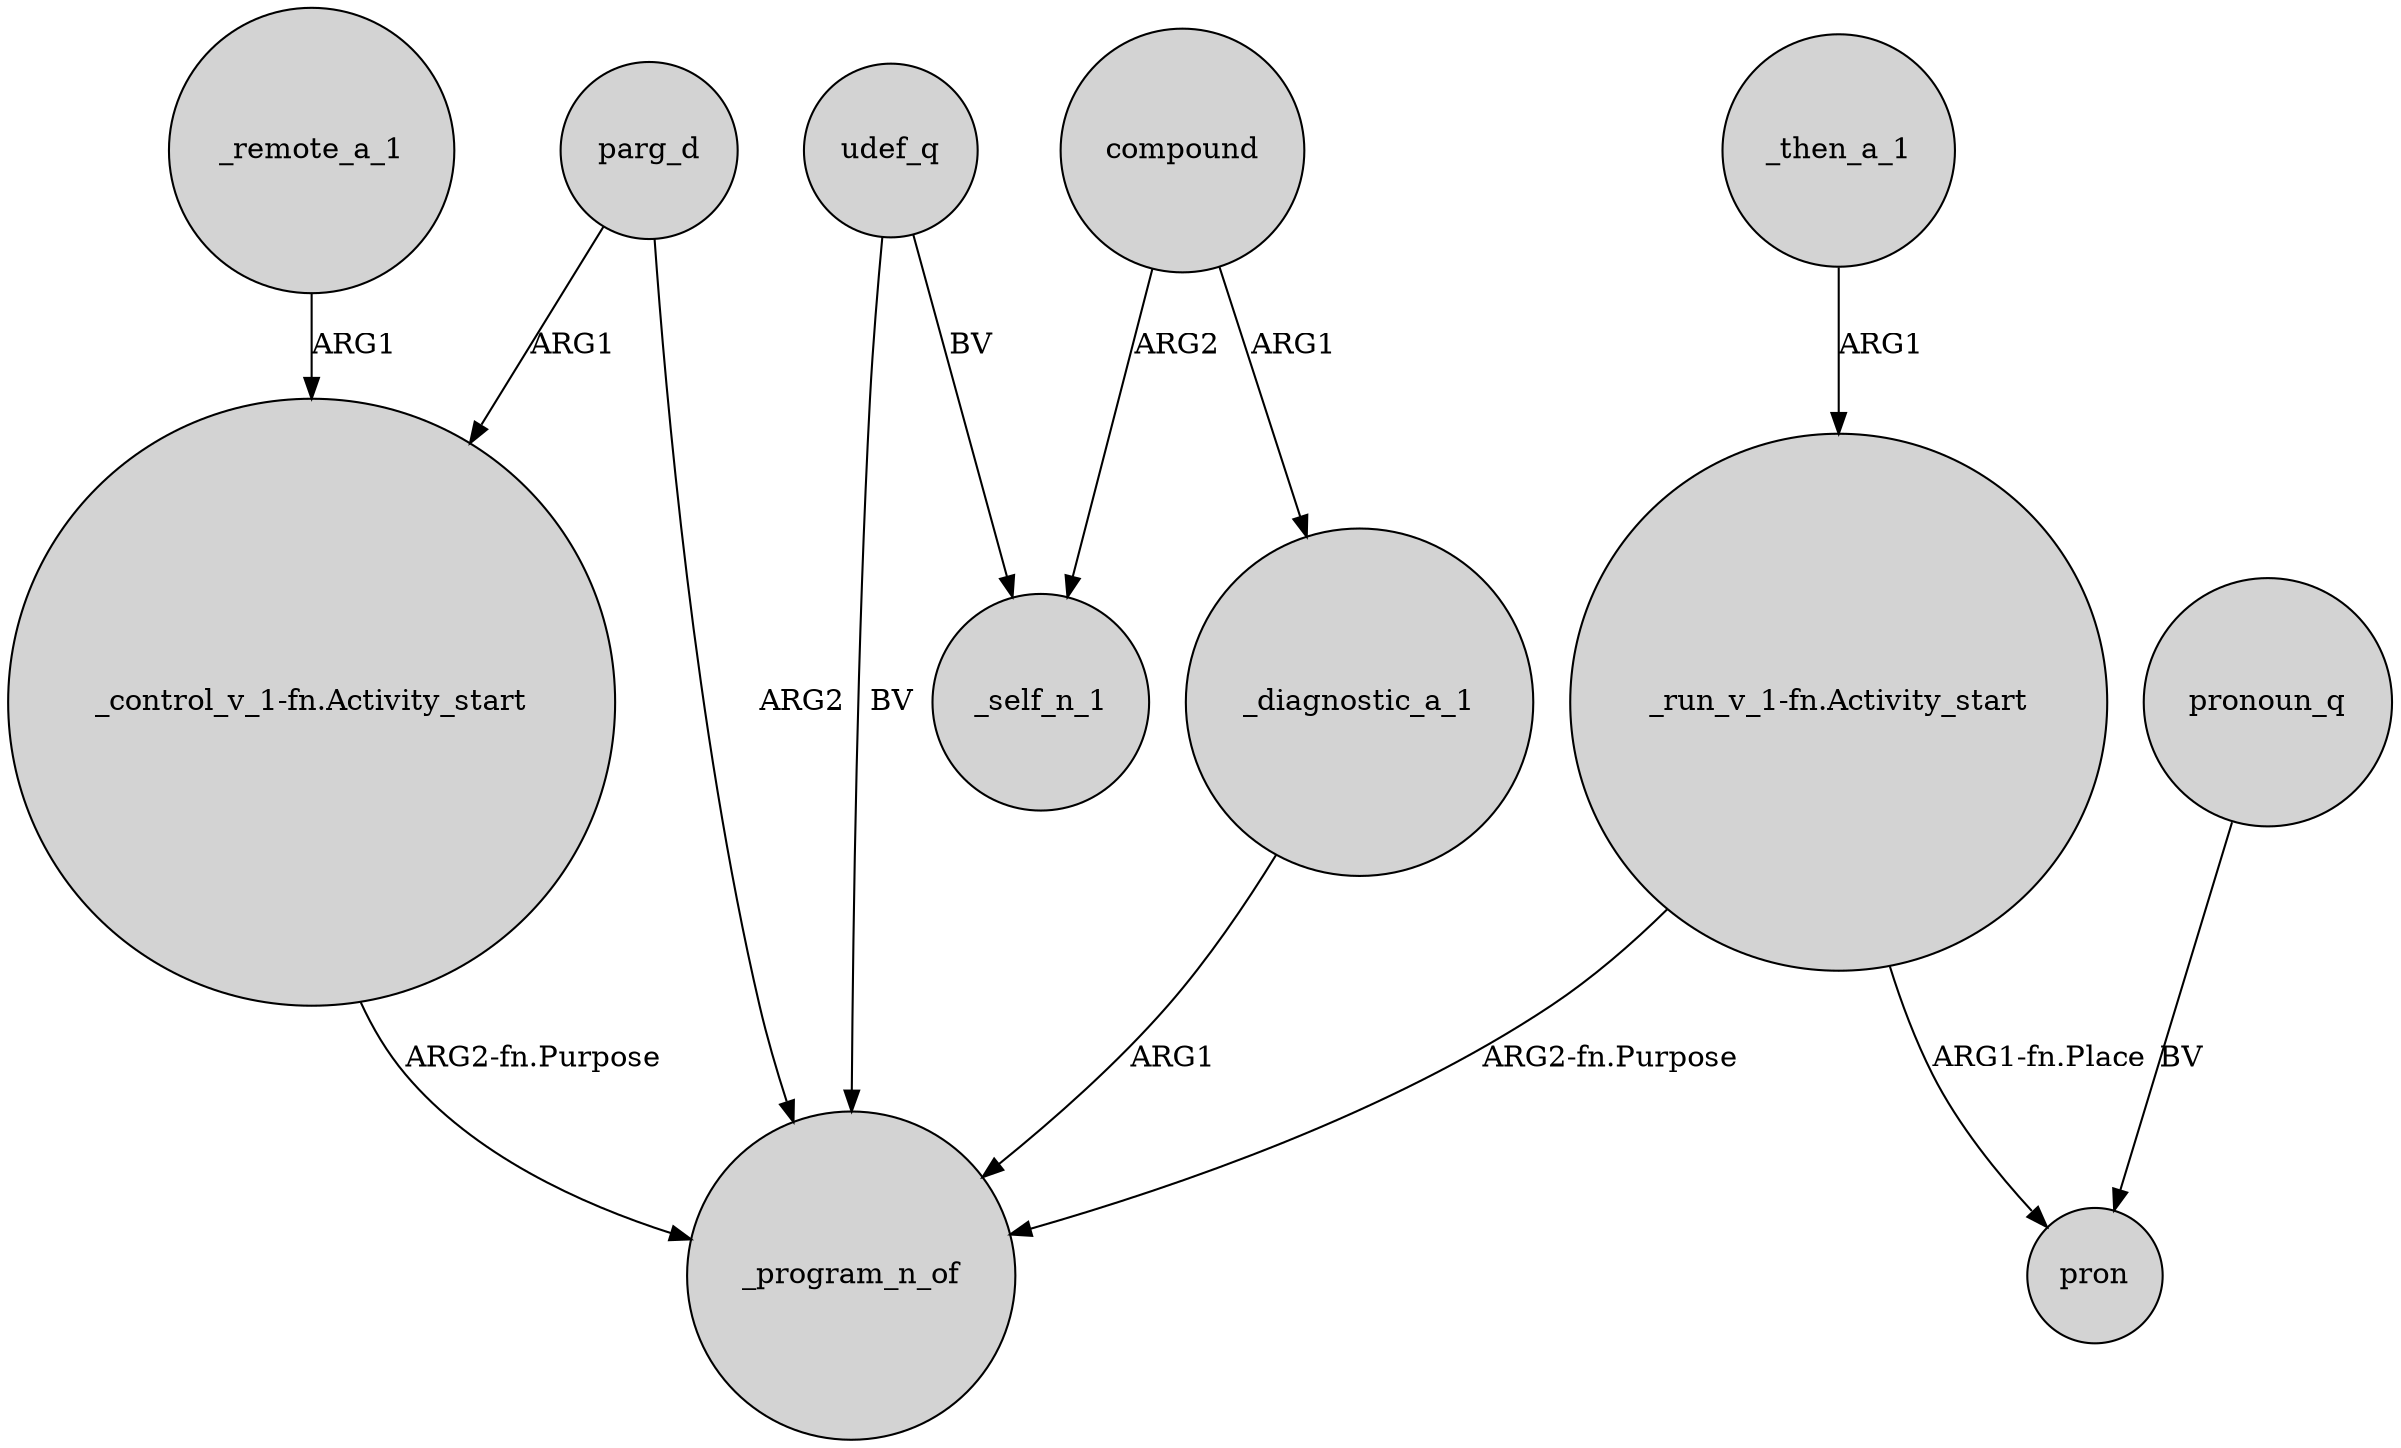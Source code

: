 digraph {
	node [shape=circle style=filled]
	"_run_v_1-fn.Activity_start" -> _program_n_of [label="ARG2-fn.Purpose"]
	udef_q -> _program_n_of [label=BV]
	"_control_v_1-fn.Activity_start" -> _program_n_of [label="ARG2-fn.Purpose"]
	compound -> _diagnostic_a_1 [label=ARG1]
	parg_d -> "_control_v_1-fn.Activity_start" [label=ARG1]
	_diagnostic_a_1 -> _program_n_of [label=ARG1]
	_then_a_1 -> "_run_v_1-fn.Activity_start" [label=ARG1]
	_remote_a_1 -> "_control_v_1-fn.Activity_start" [label=ARG1]
	"_run_v_1-fn.Activity_start" -> pron [label="ARG1-fn.Place"]
	udef_q -> _self_n_1 [label=BV]
	pronoun_q -> pron [label=BV]
	compound -> _self_n_1 [label=ARG2]
	parg_d -> _program_n_of [label=ARG2]
}
